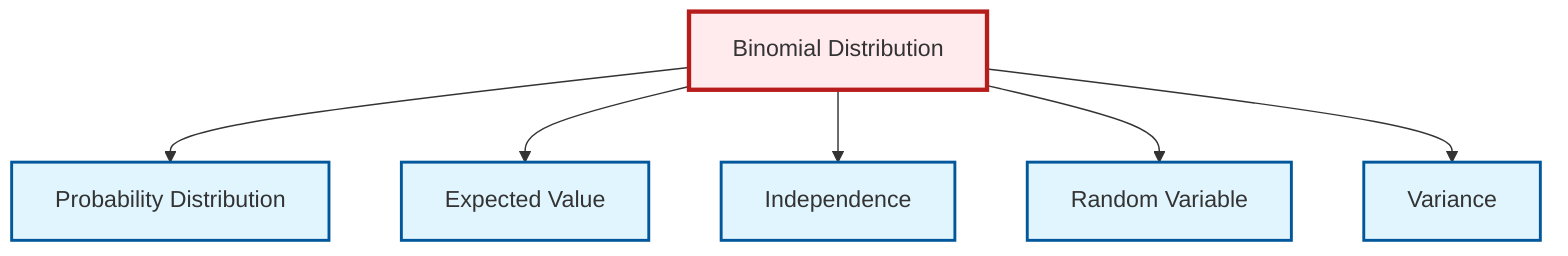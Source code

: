graph TD
    classDef definition fill:#e1f5fe,stroke:#01579b,stroke-width:2px
    classDef theorem fill:#f3e5f5,stroke:#4a148c,stroke-width:2px
    classDef axiom fill:#fff3e0,stroke:#e65100,stroke-width:2px
    classDef example fill:#e8f5e9,stroke:#1b5e20,stroke-width:2px
    classDef current fill:#ffebee,stroke:#b71c1c,stroke-width:3px
    def-binomial-distribution["Binomial Distribution"]:::definition
    def-independence["Independence"]:::definition
    def-random-variable["Random Variable"]:::definition
    def-probability-distribution["Probability Distribution"]:::definition
    def-variance["Variance"]:::definition
    def-expectation["Expected Value"]:::definition
    def-binomial-distribution --> def-probability-distribution
    def-binomial-distribution --> def-expectation
    def-binomial-distribution --> def-independence
    def-binomial-distribution --> def-random-variable
    def-binomial-distribution --> def-variance
    class def-binomial-distribution current